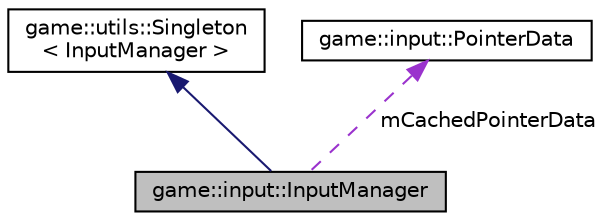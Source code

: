 digraph "game::input::InputManager"
{
 // LATEX_PDF_SIZE
  edge [fontname="Helvetica",fontsize="10",labelfontname="Helvetica",labelfontsize="10"];
  node [fontname="Helvetica",fontsize="10",shape=record];
  Node1 [label="game::input::InputManager",height=0.2,width=0.4,color="black", fillcolor="grey75", style="filled", fontcolor="black",tooltip="player input handler"];
  Node2 -> Node1 [dir="back",color="midnightblue",fontsize="10",style="solid",fontname="Helvetica"];
  Node2 [label="game::utils::Singleton\l\< InputManager \>",height=0.2,width=0.4,color="black", fillcolor="white", style="filled",URL="$classgame_1_1utils_1_1Singleton.html",tooltip=" "];
  Node3 -> Node1 [dir="back",color="darkorchid3",fontsize="10",style="dashed",label=" mCachedPointerData" ,fontname="Helvetica"];
  Node3 [label="game::input::PointerData",height=0.2,width=0.4,color="black", fillcolor="white", style="filled",URL="$structgame_1_1input_1_1PointerData.html",tooltip="bookkeeping class for pointer data in the current frame"];
}
